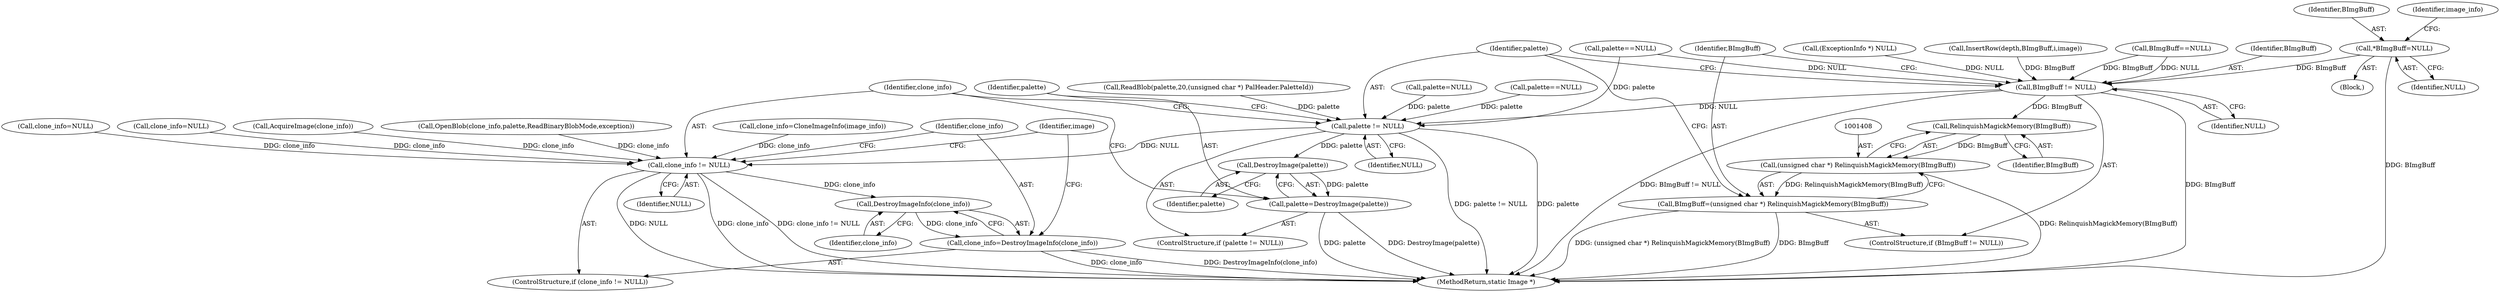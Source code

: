 digraph "0_ImageMagick_f6e9d0d9955e85bdd7540b251cd50d598dacc5e6_7@pointer" {
"1000139" [label="(Call,*BImgBuff=NULL)"];
"1001402" [label="(Call,BImgBuff != NULL)"];
"1001409" [label="(Call,RelinquishMagickMemory(BImgBuff))"];
"1001407" [label="(Call,(unsigned char *) RelinquishMagickMemory(BImgBuff))"];
"1001405" [label="(Call,BImgBuff=(unsigned char *) RelinquishMagickMemory(BImgBuff))"];
"1001412" [label="(Call,palette != NULL)"];
"1001417" [label="(Call,DestroyImage(palette))"];
"1001415" [label="(Call,palette=DestroyImage(palette))"];
"1001420" [label="(Call,clone_info != NULL)"];
"1001425" [label="(Call,DestroyImageInfo(clone_info))"];
"1001423" [label="(Call,clone_info=DestroyImageInfo(clone_info))"];
"1001446" [label="(MethodReturn,static Image *)"];
"1001420" [label="(Call,clone_info != NULL)"];
"1001422" [label="(Identifier,NULL)"];
"1001415" [label="(Call,palette=DestroyImage(palette))"];
"1000458" [label="(Call,clone_info=CloneImageInfo(image_info))"];
"1001413" [label="(Identifier,palette)"];
"1001423" [label="(Call,clone_info=DestroyImageInfo(clone_info))"];
"1001424" [label="(Identifier,clone_info)"];
"1000174" [label="(Call,(ExceptionInfo *) NULL)"];
"1001430" [label="(Identifier,image)"];
"1001404" [label="(Identifier,NULL)"];
"1001221" [label="(Call,InsertRow(depth,BImgBuff,i,image))"];
"1001401" [label="(ControlStructure,if (BImgBuff != NULL))"];
"1001410" [label="(Identifier,BImgBuff)"];
"1000207" [label="(Call,palette=NULL)"];
"1000598" [label="(Call,clone_info=NULL)"];
"1001407" [label="(Call,(unsigned char *) RelinquishMagickMemory(BImgBuff))"];
"1001000" [label="(Call,palette==NULL)"];
"1001406" [label="(Identifier,BImgBuff)"];
"1001419" [label="(ControlStructure,if (clone_info != NULL))"];
"1001417" [label="(Call,DestroyImage(palette))"];
"1000140" [label="(Identifier,BImgBuff)"];
"1001416" [label="(Identifier,palette)"];
"1000210" [label="(Call,clone_info=NULL)"];
"1001084" [label="(Call,BImgBuff==NULL)"];
"1001418" [label="(Identifier,palette)"];
"1000141" [label="(Identifier,NULL)"];
"1001402" [label="(Call,BImgBuff != NULL)"];
"1001231" [label="(Call,palette==NULL)"];
"1001405" [label="(Call,BImgBuff=(unsigned char *) RelinquishMagickMemory(BImgBuff))"];
"1000722" [label="(Call,ReadBlob(palette,20,(unsigned char *) PalHeader.PaletteId))"];
"1001421" [label="(Identifier,clone_info)"];
"1000122" [label="(Block,)"];
"1000139" [label="(Call,*BImgBuff=NULL)"];
"1000606" [label="(Call,AcquireImage(clone_info))"];
"1001412" [label="(Call,palette != NULL)"];
"1000612" [label="(Call,OpenBlob(clone_info,palette,ReadBinaryBlobMode,exception))"];
"1001425" [label="(Call,DestroyImageInfo(clone_info))"];
"1001403" [label="(Identifier,BImgBuff)"];
"1001414" [label="(Identifier,NULL)"];
"1000146" [label="(Identifier,image_info)"];
"1001411" [label="(ControlStructure,if (palette != NULL))"];
"1001409" [label="(Call,RelinquishMagickMemory(BImgBuff))"];
"1001426" [label="(Identifier,clone_info)"];
"1000139" -> "1000122"  [label="AST: "];
"1000139" -> "1000141"  [label="CFG: "];
"1000140" -> "1000139"  [label="AST: "];
"1000141" -> "1000139"  [label="AST: "];
"1000146" -> "1000139"  [label="CFG: "];
"1000139" -> "1001446"  [label="DDG: BImgBuff"];
"1000139" -> "1001402"  [label="DDG: BImgBuff"];
"1001402" -> "1001401"  [label="AST: "];
"1001402" -> "1001404"  [label="CFG: "];
"1001403" -> "1001402"  [label="AST: "];
"1001404" -> "1001402"  [label="AST: "];
"1001406" -> "1001402"  [label="CFG: "];
"1001413" -> "1001402"  [label="CFG: "];
"1001402" -> "1001446"  [label="DDG: BImgBuff"];
"1001402" -> "1001446"  [label="DDG: BImgBuff != NULL"];
"1001221" -> "1001402"  [label="DDG: BImgBuff"];
"1001084" -> "1001402"  [label="DDG: BImgBuff"];
"1001084" -> "1001402"  [label="DDG: NULL"];
"1001231" -> "1001402"  [label="DDG: NULL"];
"1000174" -> "1001402"  [label="DDG: NULL"];
"1001402" -> "1001409"  [label="DDG: BImgBuff"];
"1001402" -> "1001412"  [label="DDG: NULL"];
"1001409" -> "1001407"  [label="AST: "];
"1001409" -> "1001410"  [label="CFG: "];
"1001410" -> "1001409"  [label="AST: "];
"1001407" -> "1001409"  [label="CFG: "];
"1001409" -> "1001407"  [label="DDG: BImgBuff"];
"1001407" -> "1001405"  [label="AST: "];
"1001408" -> "1001407"  [label="AST: "];
"1001405" -> "1001407"  [label="CFG: "];
"1001407" -> "1001446"  [label="DDG: RelinquishMagickMemory(BImgBuff)"];
"1001407" -> "1001405"  [label="DDG: RelinquishMagickMemory(BImgBuff)"];
"1001405" -> "1001401"  [label="AST: "];
"1001406" -> "1001405"  [label="AST: "];
"1001413" -> "1001405"  [label="CFG: "];
"1001405" -> "1001446"  [label="DDG: BImgBuff"];
"1001405" -> "1001446"  [label="DDG: (unsigned char *) RelinquishMagickMemory(BImgBuff)"];
"1001412" -> "1001411"  [label="AST: "];
"1001412" -> "1001414"  [label="CFG: "];
"1001413" -> "1001412"  [label="AST: "];
"1001414" -> "1001412"  [label="AST: "];
"1001416" -> "1001412"  [label="CFG: "];
"1001421" -> "1001412"  [label="CFG: "];
"1001412" -> "1001446"  [label="DDG: palette != NULL"];
"1001412" -> "1001446"  [label="DDG: palette"];
"1001231" -> "1001412"  [label="DDG: palette"];
"1001000" -> "1001412"  [label="DDG: palette"];
"1000207" -> "1001412"  [label="DDG: palette"];
"1000722" -> "1001412"  [label="DDG: palette"];
"1001412" -> "1001417"  [label="DDG: palette"];
"1001412" -> "1001420"  [label="DDG: NULL"];
"1001417" -> "1001415"  [label="AST: "];
"1001417" -> "1001418"  [label="CFG: "];
"1001418" -> "1001417"  [label="AST: "];
"1001415" -> "1001417"  [label="CFG: "];
"1001417" -> "1001415"  [label="DDG: palette"];
"1001415" -> "1001411"  [label="AST: "];
"1001416" -> "1001415"  [label="AST: "];
"1001421" -> "1001415"  [label="CFG: "];
"1001415" -> "1001446"  [label="DDG: DestroyImage(palette)"];
"1001415" -> "1001446"  [label="DDG: palette"];
"1001420" -> "1001419"  [label="AST: "];
"1001420" -> "1001422"  [label="CFG: "];
"1001421" -> "1001420"  [label="AST: "];
"1001422" -> "1001420"  [label="AST: "];
"1001424" -> "1001420"  [label="CFG: "];
"1001430" -> "1001420"  [label="CFG: "];
"1001420" -> "1001446"  [label="DDG: NULL"];
"1001420" -> "1001446"  [label="DDG: clone_info"];
"1001420" -> "1001446"  [label="DDG: clone_info != NULL"];
"1000606" -> "1001420"  [label="DDG: clone_info"];
"1000612" -> "1001420"  [label="DDG: clone_info"];
"1000210" -> "1001420"  [label="DDG: clone_info"];
"1000598" -> "1001420"  [label="DDG: clone_info"];
"1000458" -> "1001420"  [label="DDG: clone_info"];
"1001420" -> "1001425"  [label="DDG: clone_info"];
"1001425" -> "1001423"  [label="AST: "];
"1001425" -> "1001426"  [label="CFG: "];
"1001426" -> "1001425"  [label="AST: "];
"1001423" -> "1001425"  [label="CFG: "];
"1001425" -> "1001423"  [label="DDG: clone_info"];
"1001423" -> "1001419"  [label="AST: "];
"1001424" -> "1001423"  [label="AST: "];
"1001430" -> "1001423"  [label="CFG: "];
"1001423" -> "1001446"  [label="DDG: DestroyImageInfo(clone_info)"];
"1001423" -> "1001446"  [label="DDG: clone_info"];
}
